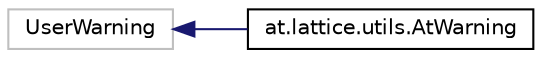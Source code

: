 digraph "Graphical Class Hierarchy"
{
 // LATEX_PDF_SIZE
  edge [fontname="Helvetica",fontsize="10",labelfontname="Helvetica",labelfontsize="10"];
  node [fontname="Helvetica",fontsize="10",shape=record];
  rankdir="LR";
  Node1 [label="UserWarning",height=0.2,width=0.4,color="grey75", fillcolor="white", style="filled",tooltip=" "];
  Node1 -> Node0 [dir="back",color="midnightblue",fontsize="10",style="solid",fontname="Helvetica"];
  Node0 [label="at.lattice.utils.AtWarning",height=0.2,width=0.4,color="black", fillcolor="white", style="filled",URL="$classat_1_1lattice_1_1utils_1_1AtWarning.html",tooltip=" "];
}
